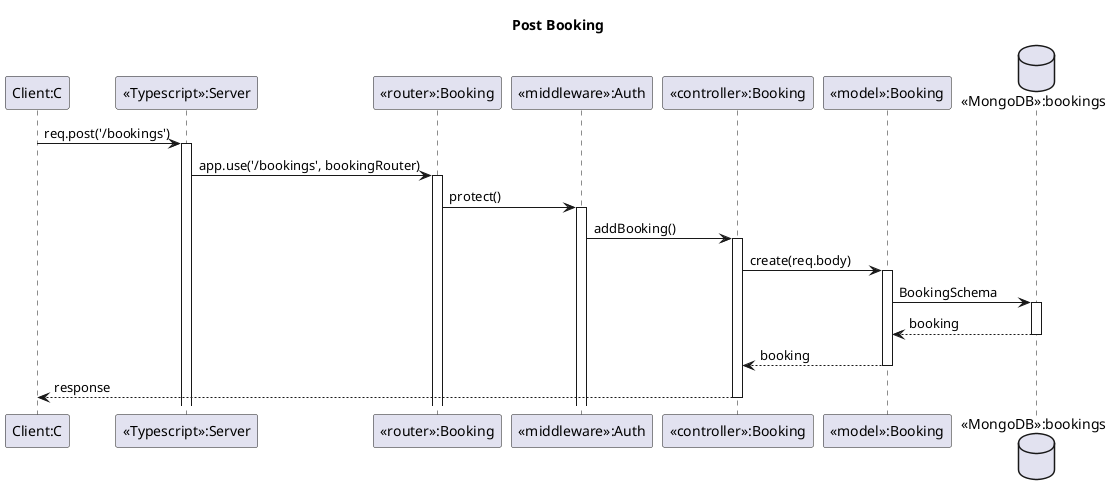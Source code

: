 @startuml

title Post Booking

participant "Client:C" as C
participant "<<Typescript>>:Server" as S
participant "<<router>>:Booking" as R
participant "<<middleware>>:Auth" as A
participant "<<controller>>:Booking" as B
participant "<<model>>:Booking" as M
database "<<MongoDB>>:bookings" as DB

C -> S++: req.post('/bookings')
S -> R++: app.use('/bookings', bookingRouter)
R -> A++: protect()
A -> B++: addBooking()

B -> M++: create(req.body)
M -> DB++: BookingSchema
DB --> M--: booking
M --> B--: booking
B --> C--: response

@enduml